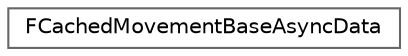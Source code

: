 digraph "Graphical Class Hierarchy"
{
 // INTERACTIVE_SVG=YES
 // LATEX_PDF_SIZE
  bgcolor="transparent";
  edge [fontname=Helvetica,fontsize=10,labelfontname=Helvetica,labelfontsize=10];
  node [fontname=Helvetica,fontsize=10,shape=box,height=0.2,width=0.4];
  rankdir="LR";
  Node0 [id="Node000000",label="FCachedMovementBaseAsyncData",height=0.2,width=0.4,color="grey40", fillcolor="white", style="filled",URL="$db/db4/structFCachedMovementBaseAsyncData.html",tooltip=" "];
}
